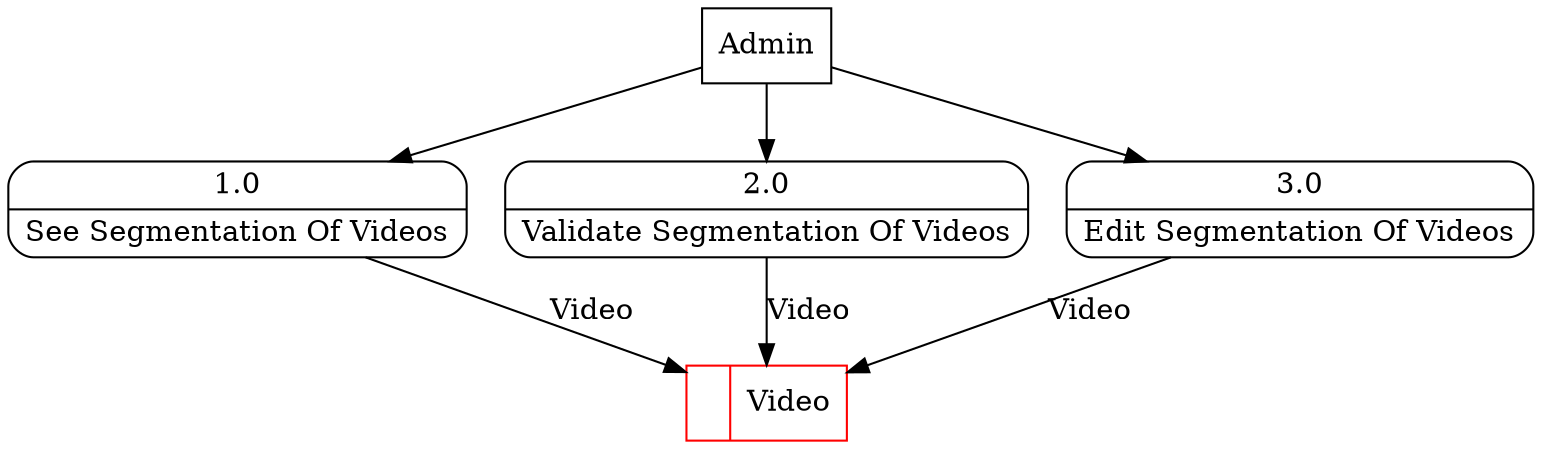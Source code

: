 digraph dfd2{ 
node[shape=record]
200 [label="<f0>  |<f1> Video " color=red];
201 [label="Admin" shape=box];
202 [label="{<f0> 1.0|<f1> See Segmentation Of Videos }" shape=Mrecord];
203 [label="{<f0> 2.0|<f1> Validate Segmentation Of Videos }" shape=Mrecord];
204 [label="{<f0> 3.0|<f1> Edit Segmentation Of Videos }" shape=Mrecord];
201 -> 202
201 -> 203
201 -> 204
202 -> 200 [label="Video"]
203 -> 200 [label="Video"]
204 -> 200 [label="Video"]
}